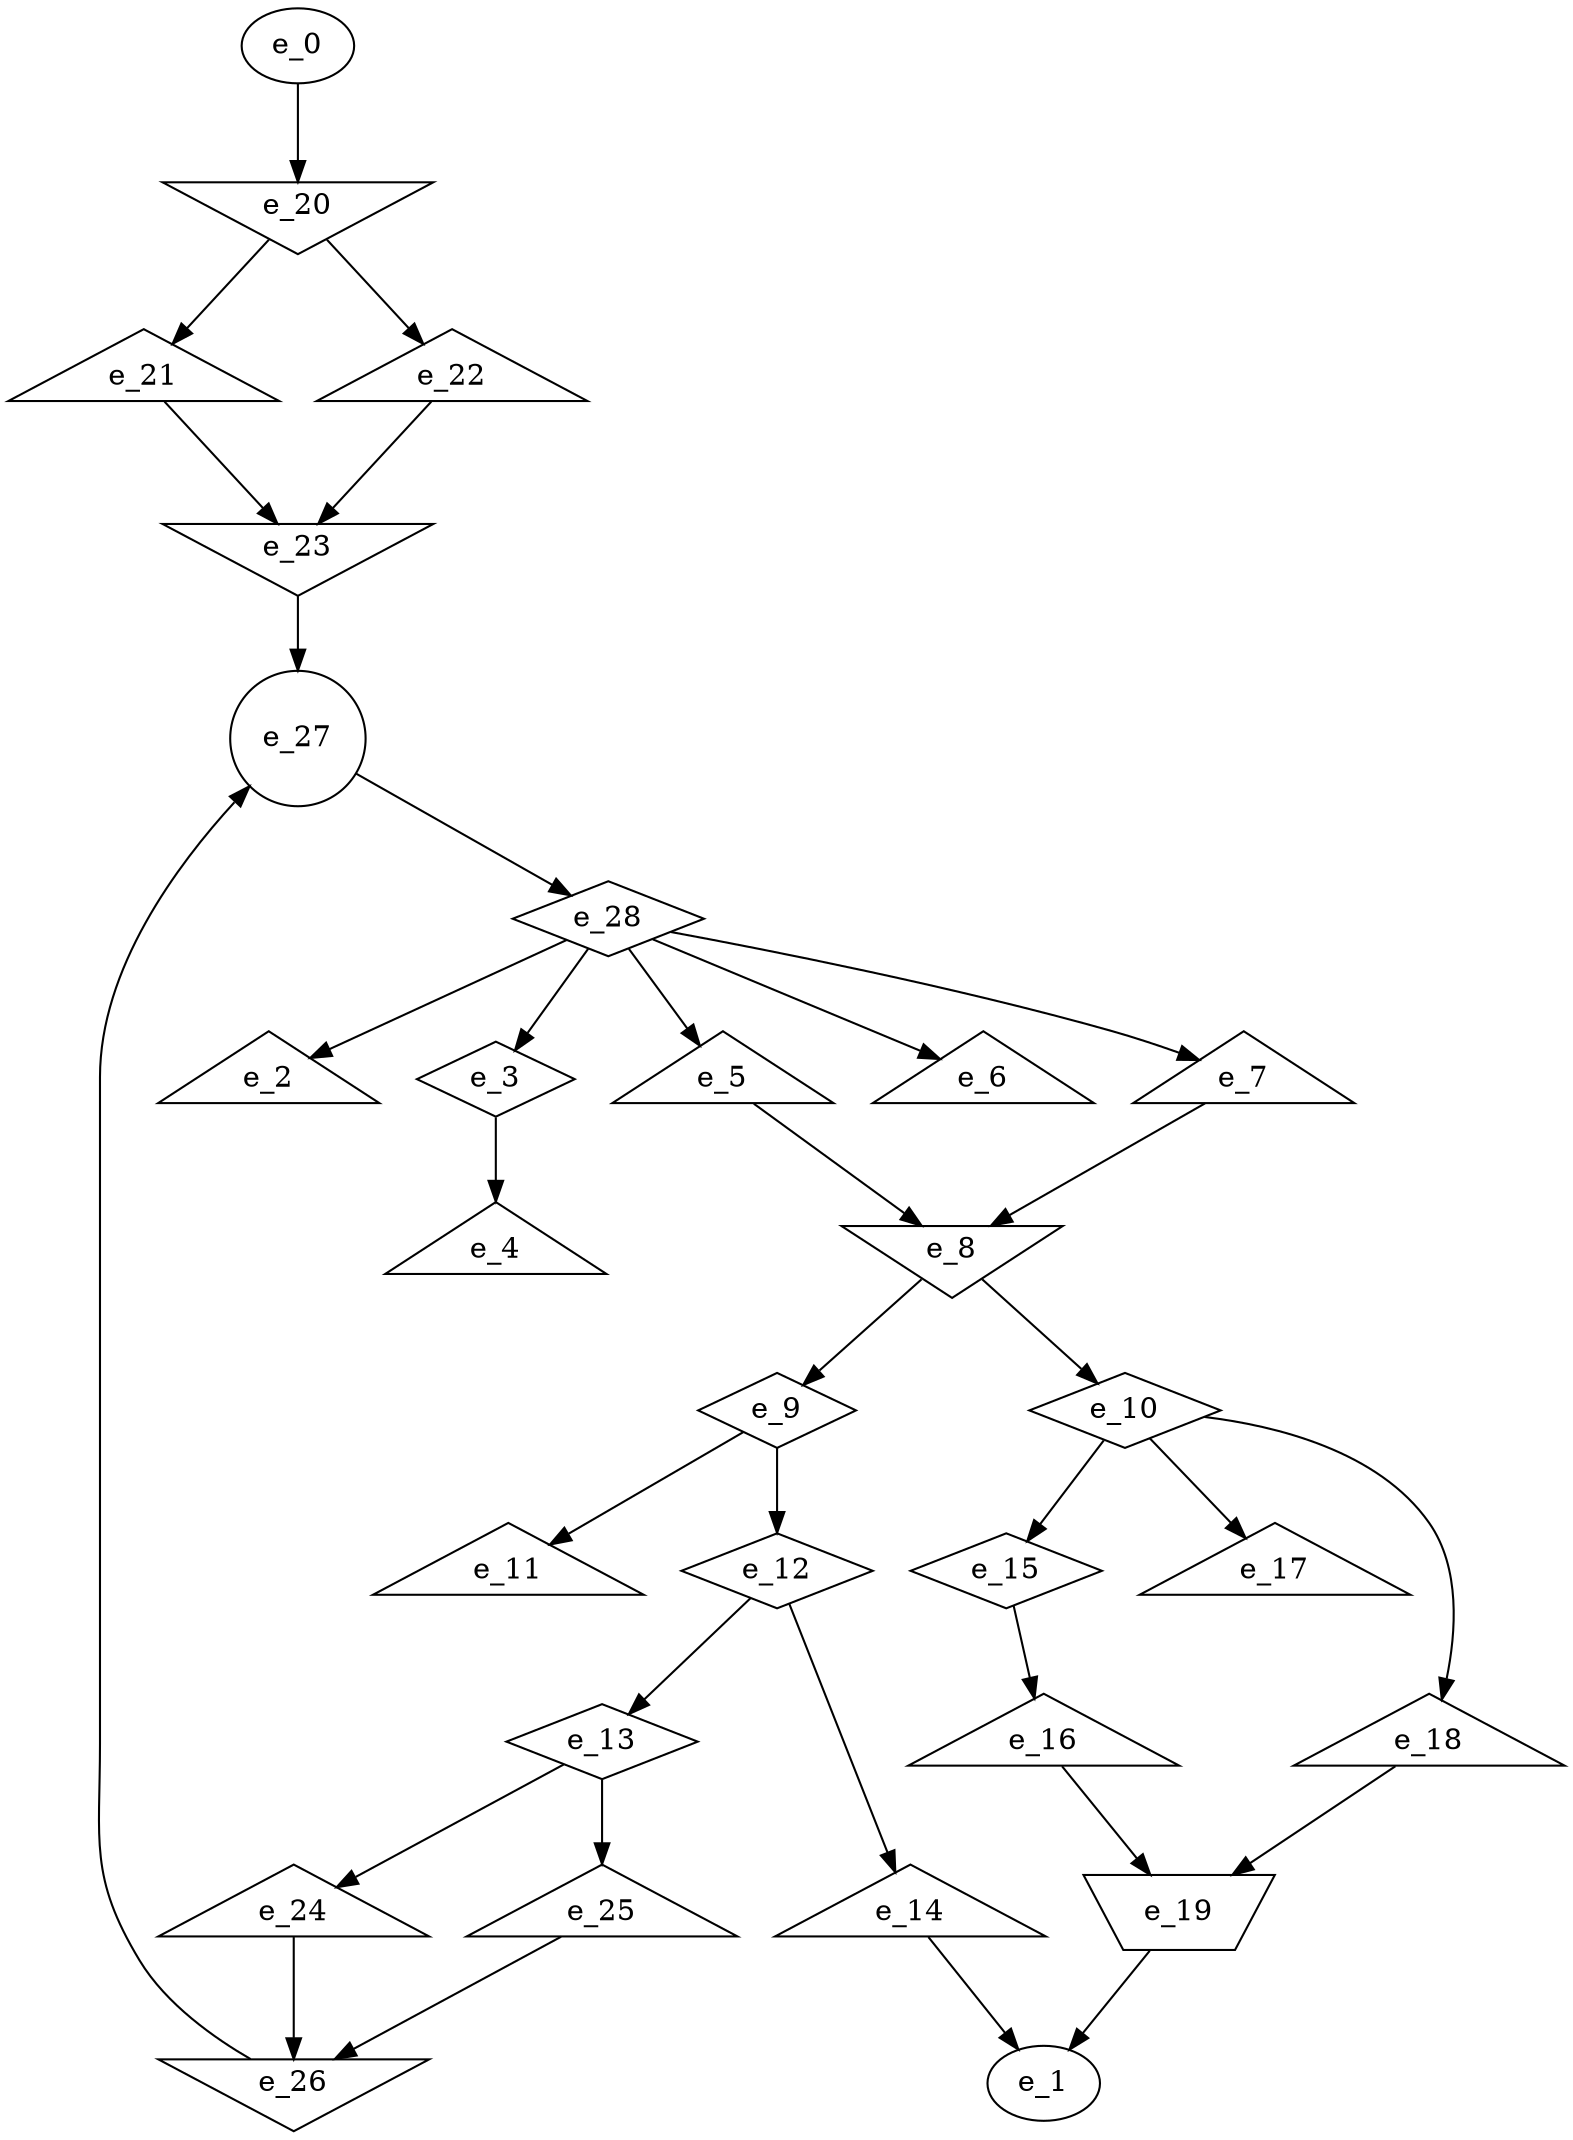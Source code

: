 digraph control_path {
  e_0: entry_node : n ;
  e_1: exit_node : s ;
  e_2 [shape = triangle];
  e_3 [shape = diamond];
  e_4 [shape = triangle];
  e_5 [shape = triangle];
  e_6 [shape = triangle];
  e_7 [shape = triangle];
  e_8 [shape = invtriangle];
  e_9 [shape = diamond];
  e_10 [shape = diamond];
  e_11 [shape = triangle];
  e_12 [shape = diamond];
  e_13 [shape = diamond];
  e_14 [shape = triangle];
  e_15 [shape = diamond];
  e_16 [shape = triangle];
  e_17 [shape = triangle];
  e_18 [shape = triangle];
  e_19 [shape = invtrapezium];
  e_20 [shape = invtriangle];
  e_21 [shape = triangle];
  e_22 [shape = triangle];
  e_23 [shape = invtriangle];
  e_24 [shape = triangle];
  e_25 [shape = triangle];
  e_26 [shape = invtriangle];
  e_27 [shape = circle];
  e_28 [shape = diamond];
  e_19 -> e_1;
  e_14 -> e_1;
  e_28 -> e_2;
  e_28 -> e_3;
  e_3 -> e_4;
  e_28 -> e_5;
  e_28 -> e_6;
  e_28 -> e_7;
  e_7 -> e_8;
  e_5 -> e_8;
  e_8 -> e_9;
  e_8 -> e_10;
  e_9 -> e_11;
  e_9 -> e_12;
  e_12 -> e_13;
  e_12 -> e_14;
  e_10 -> e_15;
  e_15 -> e_16;
  e_10 -> e_17;
  e_10 -> e_18;
  e_16 -> e_19;
  e_18 -> e_19;
  e_0 -> e_20;
  e_20 -> e_21;
  e_20 -> e_22;
  e_22 -> e_23;
  e_21 -> e_23;
  e_13 -> e_24;
  e_13 -> e_25;
  e_24 -> e_26;
  e_25 -> e_26;
  e_23 -> e_27;
  e_26 -> e_27;
  e_27 -> e_28;
}
